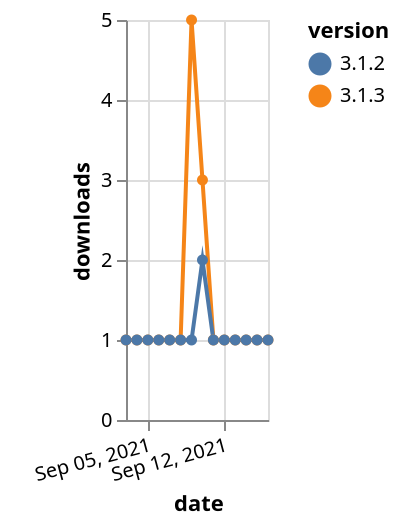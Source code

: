 {"$schema": "https://vega.github.io/schema/vega-lite/v5.json", "description": "A simple bar chart with embedded data.", "data": {"values": [{"date": "2021-09-03", "total": 212, "delta": 1, "version": "3.1.3"}, {"date": "2021-09-04", "total": 213, "delta": 1, "version": "3.1.3"}, {"date": "2021-09-05", "total": 214, "delta": 1, "version": "3.1.3"}, {"date": "2021-09-06", "total": 215, "delta": 1, "version": "3.1.3"}, {"date": "2021-09-07", "total": 216, "delta": 1, "version": "3.1.3"}, {"date": "2021-09-08", "total": 217, "delta": 1, "version": "3.1.3"}, {"date": "2021-09-09", "total": 222, "delta": 5, "version": "3.1.3"}, {"date": "2021-09-10", "total": 225, "delta": 3, "version": "3.1.3"}, {"date": "2021-09-11", "total": 226, "delta": 1, "version": "3.1.3"}, {"date": "2021-09-12", "total": 227, "delta": 1, "version": "3.1.3"}, {"date": "2021-09-13", "total": 228, "delta": 1, "version": "3.1.3"}, {"date": "2021-09-14", "total": 229, "delta": 1, "version": "3.1.3"}, {"date": "2021-09-15", "total": 230, "delta": 1, "version": "3.1.3"}, {"date": "2021-09-16", "total": 231, "delta": 1, "version": "3.1.3"}, {"date": "2021-09-03", "total": 373, "delta": 1, "version": "3.1.2"}, {"date": "2021-09-04", "total": 374, "delta": 1, "version": "3.1.2"}, {"date": "2021-09-05", "total": 375, "delta": 1, "version": "3.1.2"}, {"date": "2021-09-06", "total": 376, "delta": 1, "version": "3.1.2"}, {"date": "2021-09-07", "total": 377, "delta": 1, "version": "3.1.2"}, {"date": "2021-09-08", "total": 378, "delta": 1, "version": "3.1.2"}, {"date": "2021-09-09", "total": 379, "delta": 1, "version": "3.1.2"}, {"date": "2021-09-10", "total": 381, "delta": 2, "version": "3.1.2"}, {"date": "2021-09-11", "total": 382, "delta": 1, "version": "3.1.2"}, {"date": "2021-09-12", "total": 383, "delta": 1, "version": "3.1.2"}, {"date": "2021-09-13", "total": 384, "delta": 1, "version": "3.1.2"}, {"date": "2021-09-14", "total": 385, "delta": 1, "version": "3.1.2"}, {"date": "2021-09-15", "total": 386, "delta": 1, "version": "3.1.2"}, {"date": "2021-09-16", "total": 387, "delta": 1, "version": "3.1.2"}]}, "width": "container", "mark": {"type": "line", "point": {"filled": true}}, "encoding": {"x": {"field": "date", "type": "temporal", "timeUnit": "yearmonthdate", "title": "date", "axis": {"labelAngle": -15}}, "y": {"field": "delta", "type": "quantitative", "title": "downloads"}, "color": {"field": "version", "type": "nominal"}, "tooltip": {"field": "delta"}}}